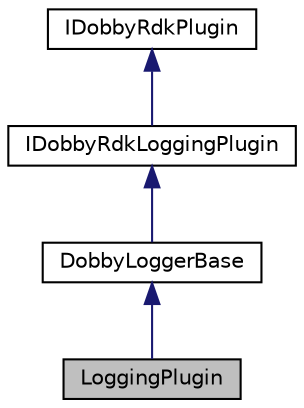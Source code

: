 digraph "LoggingPlugin"
{
 // LATEX_PDF_SIZE
  edge [fontname="Helvetica",fontsize="10",labelfontname="Helvetica",labelfontsize="10"];
  node [fontname="Helvetica",fontsize="10",shape=record];
  Node1 [label="LoggingPlugin",height=0.2,width=0.4,color="black", fillcolor="grey75", style="filled", fontcolor="black",tooltip="Dobby Logging plugin."];
  Node2 -> Node1 [dir="back",color="midnightblue",fontsize="10",style="solid",fontname="Helvetica"];
  Node2 [label="DobbyLoggerBase",height=0.2,width=0.4,color="black", fillcolor="white", style="filled",URL="$classDobbyLoggerBase.html",tooltip=" "];
  Node3 -> Node2 [dir="back",color="midnightblue",fontsize="10",style="solid",fontname="Helvetica"];
  Node3 [label="IDobbyRdkLoggingPlugin",height=0.2,width=0.4,color="black", fillcolor="white", style="filled",URL="$classIDobbyRdkLoggingPlugin.html",tooltip="Interface that plugin libraries have to implement."];
  Node4 -> Node3 [dir="back",color="midnightblue",fontsize="10",style="solid",fontname="Helvetica"];
  Node4 [label="IDobbyRdkPlugin",height=0.2,width=0.4,color="black", fillcolor="white", style="filled",URL="$classIDobbyRdkPlugin.html",tooltip="Interface that plugin libraries have to implement."];
}
